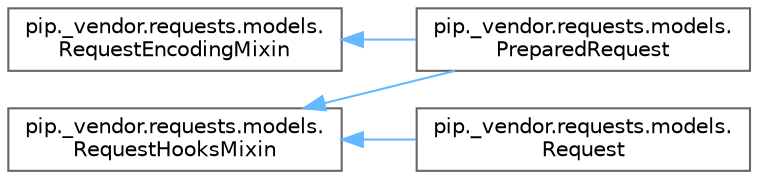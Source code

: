 digraph "Graphical Class Hierarchy"
{
 // LATEX_PDF_SIZE
  bgcolor="transparent";
  edge [fontname=Helvetica,fontsize=10,labelfontname=Helvetica,labelfontsize=10];
  node [fontname=Helvetica,fontsize=10,shape=box,height=0.2,width=0.4];
  rankdir="LR";
  Node0 [id="Node000000",label="pip._vendor.requests.models.\lRequestEncodingMixin",height=0.2,width=0.4,color="grey40", fillcolor="white", style="filled",URL="$classpip_1_1__vendor_1_1requests_1_1models_1_1_request_encoding_mixin.html",tooltip=" "];
  Node0 -> Node1 [id="edge2284_Node000000_Node000001",dir="back",color="steelblue1",style="solid",tooltip=" "];
  Node1 [id="Node000001",label="pip._vendor.requests.models.\lPreparedRequest",height=0.2,width=0.4,color="grey40", fillcolor="white", style="filled",URL="$classpip_1_1__vendor_1_1requests_1_1models_1_1_prepared_request.html",tooltip=" "];
  Node2 [id="Node000002",label="pip._vendor.requests.models.\lRequestHooksMixin",height=0.2,width=0.4,color="grey40", fillcolor="white", style="filled",URL="$classpip_1_1__vendor_1_1requests_1_1models_1_1_request_hooks_mixin.html",tooltip=" "];
  Node2 -> Node1 [id="edge2285_Node000002_Node000001",dir="back",color="steelblue1",style="solid",tooltip=" "];
  Node2 -> Node3 [id="edge2286_Node000002_Node000003",dir="back",color="steelblue1",style="solid",tooltip=" "];
  Node3 [id="Node000003",label="pip._vendor.requests.models.\lRequest",height=0.2,width=0.4,color="grey40", fillcolor="white", style="filled",URL="$classpip_1_1__vendor_1_1requests_1_1models_1_1_request.html",tooltip=" "];
}
